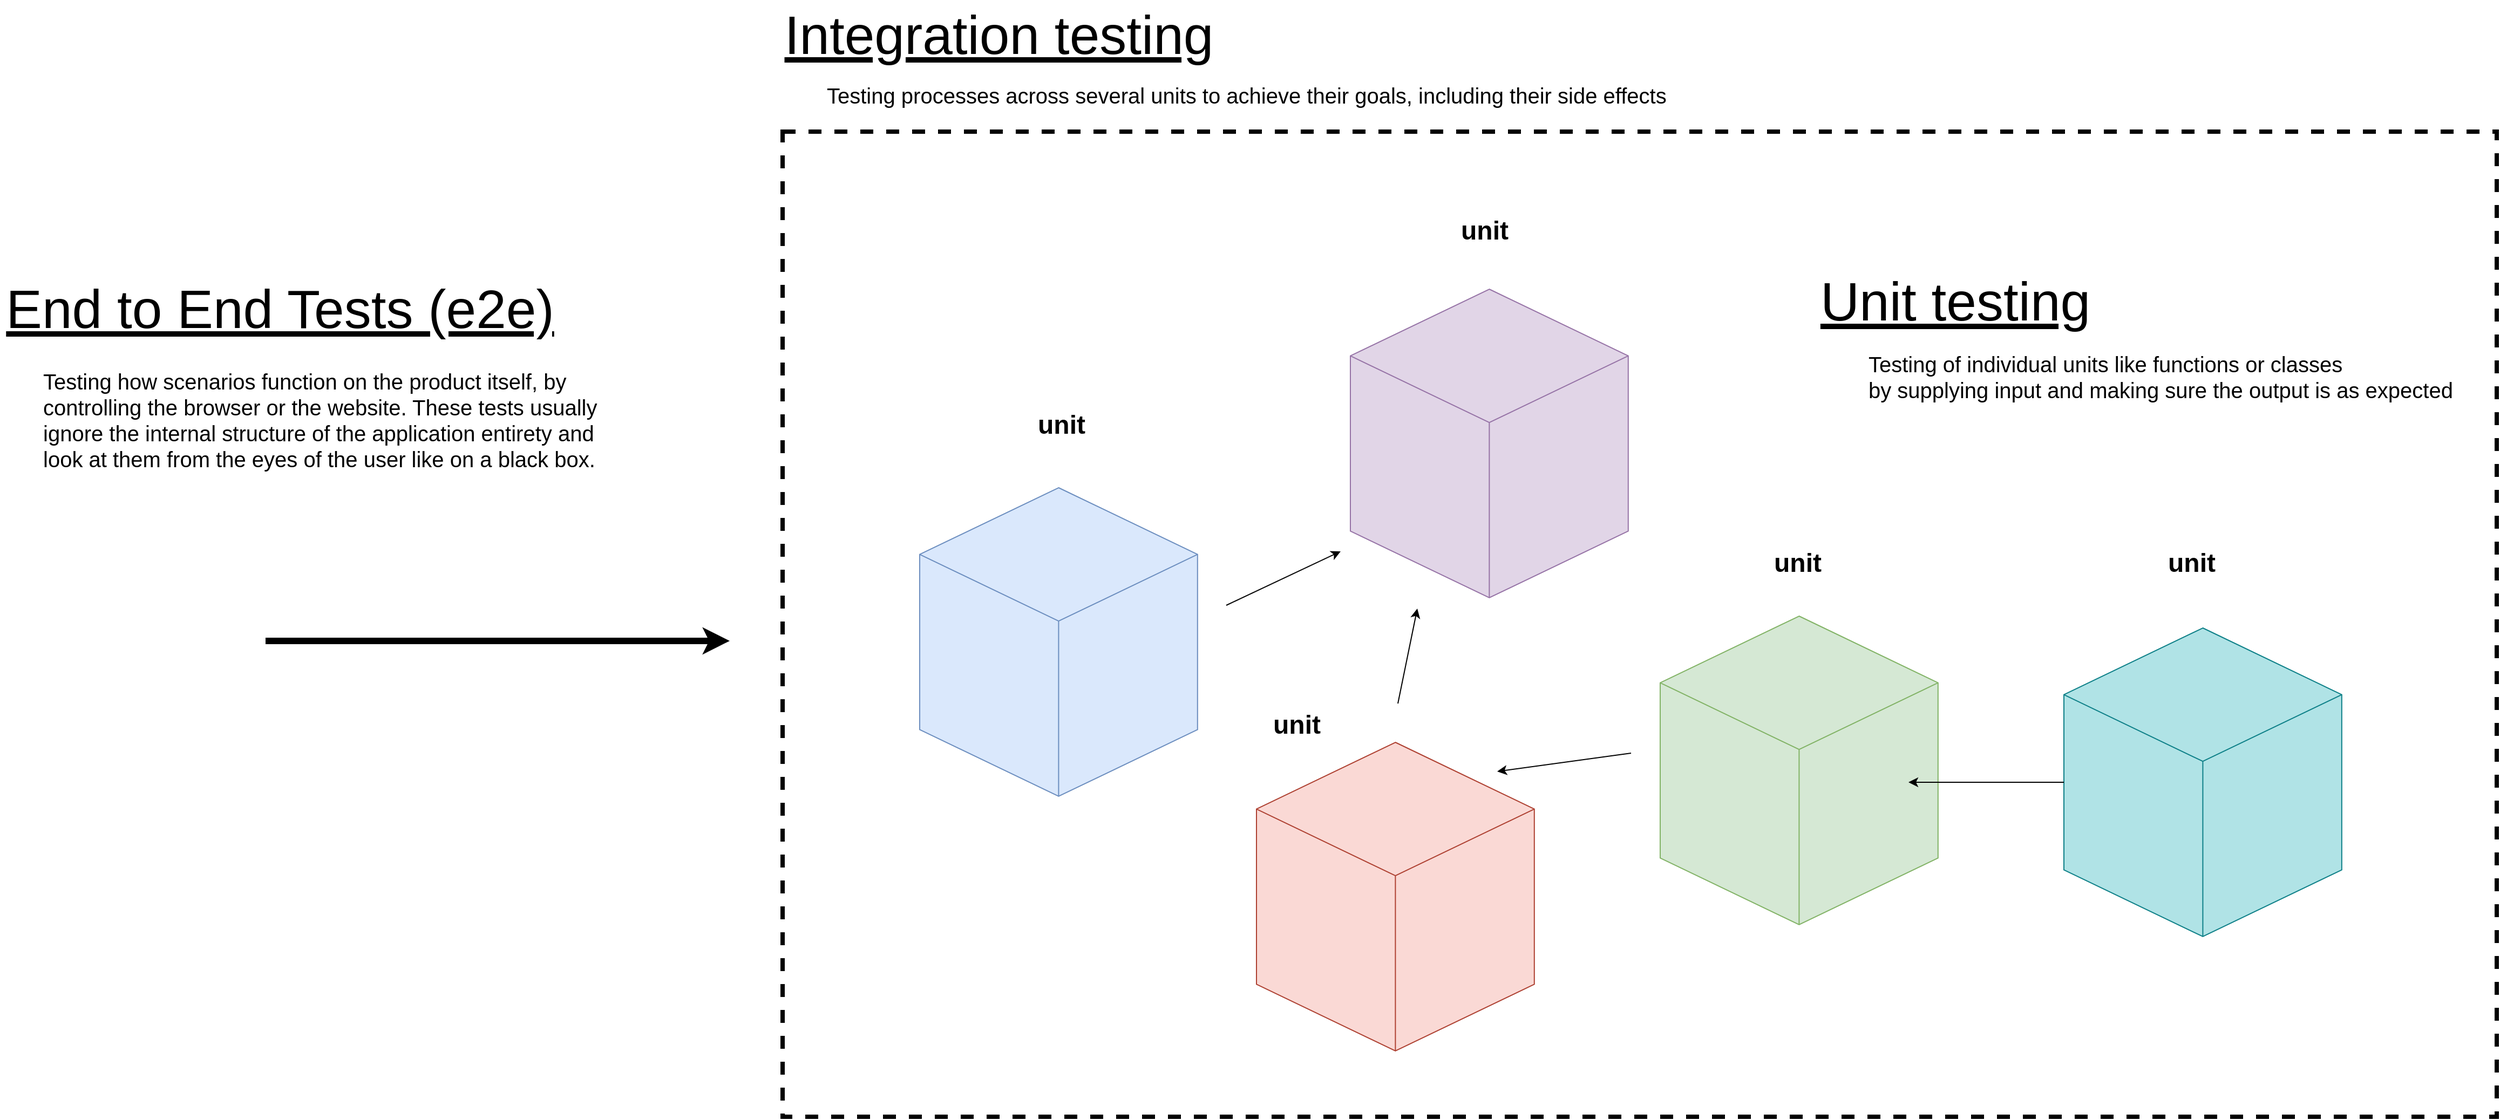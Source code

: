 <mxfile>
    <diagram name="unit, integration and e2e" id="x12cNBKXrtgSX1mlfftC">
        <mxGraphModel dx="4804" dy="2752" grid="0" gridSize="10" guides="1" tooltips="1" connect="1" arrows="1" fold="1" page="0" pageScale="1" pageWidth="827" pageHeight="1169" math="0" shadow="0">
            <root>
                <mxCell id="6vhHcOrtAI0BDtk76hpF-0"/>
                <mxCell id="6vhHcOrtAI0BDtk76hpF-1" parent="6vhHcOrtAI0BDtk76hpF-0"/>
                <mxCell id="6vhHcOrtAI0BDtk76hpF-21" value="" style="rounded=0;whiteSpace=wrap;html=1;strokeWidth=4;dashed=1;" vertex="1" parent="6vhHcOrtAI0BDtk76hpF-1">
                    <mxGeometry x="-1360" y="-1150" width="1588" height="913" as="geometry"/>
                </mxCell>
                <mxCell id="6vhHcOrtAI0BDtk76hpF-2" value="" style="html=1;whiteSpace=wrap;shape=isoCube2;backgroundOutline=1;isoAngle=15;fillColor=#dae8fc;strokeColor=#6c8ebf;" vertex="1" parent="6vhHcOrtAI0BDtk76hpF-1">
                    <mxGeometry x="-1233" y="-820" width="257.4" height="286" as="geometry"/>
                </mxCell>
                <mxCell id="6vhHcOrtAI0BDtk76hpF-6" value="unit" style="text;strokeColor=none;fillColor=none;html=1;fontSize=24;fontStyle=1;verticalAlign=middle;align=center;" vertex="1" parent="6vhHcOrtAI0BDtk76hpF-1">
                    <mxGeometry x="-1152" y="-898" width="100" height="40" as="geometry"/>
                </mxCell>
                <mxCell id="6vhHcOrtAI0BDtk76hpF-11" value="" style="html=1;whiteSpace=wrap;shape=isoCube2;backgroundOutline=1;isoAngle=15;fillColor=#e1d5e7;strokeColor=#9673a6;" vertex="1" parent="6vhHcOrtAI0BDtk76hpF-1">
                    <mxGeometry x="-834" y="-1004" width="257.4" height="286" as="geometry"/>
                </mxCell>
                <mxCell id="6vhHcOrtAI0BDtk76hpF-12" value="unit" style="text;strokeColor=none;fillColor=none;html=1;fontSize=24;fontStyle=1;verticalAlign=middle;align=center;" vertex="1" parent="6vhHcOrtAI0BDtk76hpF-1">
                    <mxGeometry x="-760" y="-1078" width="100" height="40" as="geometry"/>
                </mxCell>
                <mxCell id="6vhHcOrtAI0BDtk76hpF-13" value="" style="html=1;whiteSpace=wrap;shape=isoCube2;backgroundOutline=1;isoAngle=15;fillColor=#fad9d5;strokeColor=#ae4132;" vertex="1" parent="6vhHcOrtAI0BDtk76hpF-1">
                    <mxGeometry x="-921" y="-584" width="257.4" height="286" as="geometry"/>
                </mxCell>
                <mxCell id="6vhHcOrtAI0BDtk76hpF-14" value="unit" style="text;strokeColor=none;fillColor=none;html=1;fontSize=24;fontStyle=1;verticalAlign=middle;align=center;" vertex="1" parent="6vhHcOrtAI0BDtk76hpF-1">
                    <mxGeometry x="-934" y="-620" width="100" height="40" as="geometry"/>
                </mxCell>
                <mxCell id="6vhHcOrtAI0BDtk76hpF-15" value="" style="endArrow=classic;html=1;" edge="1" parent="6vhHcOrtAI0BDtk76hpF-1">
                    <mxGeometry width="50" height="50" relative="1" as="geometry">
                        <mxPoint x="-949" y="-711" as="sourcePoint"/>
                        <mxPoint x="-843" y="-761" as="targetPoint"/>
                    </mxGeometry>
                </mxCell>
                <mxCell id="6vhHcOrtAI0BDtk76hpF-16" value="" style="endArrow=classic;html=1;" edge="1" parent="6vhHcOrtAI0BDtk76hpF-1">
                    <mxGeometry width="50" height="50" relative="1" as="geometry">
                        <mxPoint x="-790" y="-620" as="sourcePoint"/>
                        <mxPoint x="-772" y="-708" as="targetPoint"/>
                    </mxGeometry>
                </mxCell>
                <mxCell id="6vhHcOrtAI0BDtk76hpF-17" value="" style="html=1;whiteSpace=wrap;shape=isoCube2;backgroundOutline=1;isoAngle=15;fillColor=#d5e8d4;strokeColor=#82b366;" vertex="1" parent="6vhHcOrtAI0BDtk76hpF-1">
                    <mxGeometry x="-547" y="-701" width="257.4" height="286" as="geometry"/>
                </mxCell>
                <mxCell id="6vhHcOrtAI0BDtk76hpF-18" value="unit" style="text;strokeColor=none;fillColor=none;html=1;fontSize=24;fontStyle=1;verticalAlign=middle;align=center;" vertex="1" parent="6vhHcOrtAI0BDtk76hpF-1">
                    <mxGeometry x="-470" y="-770" width="100" height="40" as="geometry"/>
                </mxCell>
                <mxCell id="6vhHcOrtAI0BDtk76hpF-19" value="" style="endArrow=classic;html=1;" edge="1" parent="6vhHcOrtAI0BDtk76hpF-1">
                    <mxGeometry width="50" height="50" relative="1" as="geometry">
                        <mxPoint x="-574" y="-574" as="sourcePoint"/>
                        <mxPoint x="-698" y="-557" as="targetPoint"/>
                    </mxGeometry>
                </mxCell>
                <mxCell id="6vhHcOrtAI0BDtk76hpF-22" value="Integration testing" style="text;html=1;align=center;verticalAlign=middle;resizable=0;points=[];autosize=1;strokeColor=none;fontSize=50;fontStyle=4" vertex="1" parent="6vhHcOrtAI0BDtk76hpF-1">
                    <mxGeometry x="-1364" y="-1272" width="407" height="64" as="geometry"/>
                </mxCell>
                <mxCell id="6vhHcOrtAI0BDtk76hpF-24" value="&lt;font style=&quot;font-size: 20px&quot;&gt;Testing of individual units like functions or classes &lt;br style=&quot;font-size: 20px&quot;&gt;by supplying input and making sure the output is as expected&lt;/font&gt;" style="text;html=1;align=left;verticalAlign=middle;resizable=0;points=[];autosize=1;strokeColor=none;fontSize=20;" vertex="1" parent="6vhHcOrtAI0BDtk76hpF-1">
                    <mxGeometry x="-356" y="-949" width="552" height="51" as="geometry"/>
                </mxCell>
                <mxCell id="6vhHcOrtAI0BDtk76hpF-25" value="&lt;font&gt;Testing processes across several units to achieve their goals, including their side effects&lt;br&gt;&lt;/font&gt;" style="text;html=1;align=left;verticalAlign=middle;resizable=0;points=[];autosize=1;strokeColor=none;fontSize=20;" vertex="1" parent="6vhHcOrtAI0BDtk76hpF-1">
                    <mxGeometry x="-1321" y="-1198" width="787" height="27" as="geometry"/>
                </mxCell>
                <mxCell id="6vhHcOrtAI0BDtk76hpF-26" value="Unit testing" style="text;html=1;align=center;verticalAlign=middle;resizable=0;points=[];autosize=1;strokeColor=none;fontSize=50;fontStyle=4" vertex="1" parent="6vhHcOrtAI0BDtk76hpF-1">
                    <mxGeometry x="-404" y="-1025" width="260" height="64" as="geometry"/>
                </mxCell>
                <mxCell id="6vhHcOrtAI0BDtk76hpF-27" value="" style="shape=image;verticalLabelPosition=bottom;labelBackgroundColor=#ffffff;verticalAlign=top;aspect=fixed;imageAspect=0;image=https://upload.wikimedia.org/wikipedia/commons/thumb/a/a5/Google_Chrome_icon_%28September_2014%29.svg/2048px-Google_Chrome_icon_%28September_2014%29.svg.png;" vertex="1" parent="6vhHcOrtAI0BDtk76hpF-1">
                    <mxGeometry x="-2078" y="-775" width="209" height="209" as="geometry"/>
                </mxCell>
                <mxCell id="6vhHcOrtAI0BDtk76hpF-29" value="" style="endArrow=classic;html=1;fontSize=20;strokeWidth=6;" edge="1" parent="6vhHcOrtAI0BDtk76hpF-1">
                    <mxGeometry width="50" height="50" relative="1" as="geometry">
                        <mxPoint x="-1839" y="-678" as="sourcePoint"/>
                        <mxPoint x="-1409" y="-678" as="targetPoint"/>
                    </mxGeometry>
                </mxCell>
                <mxCell id="6vhHcOrtAI0BDtk76hpF-30" value="End to End Tests (e2e)" style="text;html=1;align=center;verticalAlign=middle;resizable=0;points=[];autosize=1;strokeColor=none;fontSize=50;fontStyle=4" vertex="1" parent="6vhHcOrtAI0BDtk76hpF-1">
                    <mxGeometry x="-2085" y="-1018" width="517" height="64" as="geometry"/>
                </mxCell>
                <mxCell id="6vhHcOrtAI0BDtk76hpF-31" value="Testing how scenarios function on the product itself, by controlling the browser or the website. These tests usually ignore the internal structure of the application entirety and look at them from the eyes of the user like on a black box." style="text;whiteSpace=wrap;html=1;fontSize=20;" vertex="1" parent="6vhHcOrtAI0BDtk76hpF-1">
                    <mxGeometry x="-2046.998" y="-937.001" width="540" height="107" as="geometry"/>
                </mxCell>
                <mxCell id="6vhHcOrtAI0BDtk76hpF-32" value="" style="html=1;whiteSpace=wrap;shape=isoCube2;backgroundOutline=1;isoAngle=15;fillColor=#b0e3e6;strokeColor=#0e8088;" vertex="1" parent="6vhHcOrtAI0BDtk76hpF-1">
                    <mxGeometry x="-173" y="-690" width="257.4" height="286" as="geometry"/>
                </mxCell>
                <mxCell id="6vhHcOrtAI0BDtk76hpF-33" value="unit" style="text;strokeColor=none;fillColor=none;html=1;fontSize=24;fontStyle=1;verticalAlign=middle;align=center;" vertex="1" parent="6vhHcOrtAI0BDtk76hpF-1">
                    <mxGeometry x="-105" y="-770" width="100" height="40" as="geometry"/>
                </mxCell>
                <mxCell id="6vhHcOrtAI0BDtk76hpF-34" value="" style="endArrow=classic;html=1;" edge="1" parent="6vhHcOrtAI0BDtk76hpF-1" source="6vhHcOrtAI0BDtk76hpF-32">
                    <mxGeometry width="50" height="50" relative="1" as="geometry">
                        <mxPoint x="-115" y="-397" as="sourcePoint"/>
                        <mxPoint x="-317" y="-547" as="targetPoint"/>
                    </mxGeometry>
                </mxCell>
            </root>
        </mxGraphModel>
    </diagram>
    <diagram id="r5Dn1zWpjjlPNaQWMl9d" name="mock">
        <mxGraphModel dx="2573" dy="1666" grid="0" gridSize="10" guides="1" tooltips="1" connect="1" arrows="1" fold="1" page="0" pageScale="1" pageWidth="827" pageHeight="1169" math="0" shadow="0">
            <root>
                <mxCell id="0"/>
                <mxCell id="1" parent="0"/>
                <mxCell id="2" value="" style="html=1;whiteSpace=wrap;shape=isoCube2;backgroundOutline=1;isoAngle=15;fillColor=#dae8fc;strokeColor=#6c8ebf;" parent="1" vertex="1">
                    <mxGeometry x="-1233" y="-820" width="257.4" height="286" as="geometry"/>
                </mxCell>
                <mxCell id="3" value="Mock" style="text;strokeColor=none;fillColor=none;html=1;fontSize=24;fontStyle=1;verticalAlign=middle;align=center;" parent="1" vertex="1">
                    <mxGeometry x="-1233" y="-900" width="100" height="40" as="geometry"/>
                </mxCell>
                <mxCell id="4" value="Replace any dependecy / function with something we have full control" style="text;html=1;align=center;verticalAlign=middle;resizable=0;points=[];autosize=1;strokeColor=none;" parent="1" vertex="1">
                    <mxGeometry x="-1215" y="-858" width="380" height="17" as="geometry"/>
                </mxCell>
                <mxCell id="5" value="Capture Calls" style="text;strokeColor=none;fillColor=none;html=1;fontSize=24;fontStyle=0;verticalAlign=middle;align=center;" parent="1" vertex="1">
                    <mxGeometry x="-815" y="-830" width="100" height="40" as="geometry"/>
                </mxCell>
                <mxCell id="6" value="Set Return Values" style="text;strokeColor=none;fillColor=none;html=1;fontSize=24;fontStyle=0;verticalAlign=middle;align=center;" parent="1" vertex="1">
                    <mxGeometry x="-790" y="-776" width="100" height="40" as="geometry"/>
                </mxCell>
                <mxCell id="7" value="Change Implementation" style="text;strokeColor=none;fillColor=none;html=1;fontSize=24;fontStyle=0;verticalAlign=middle;align=center;" parent="1" vertex="1">
                    <mxGeometry x="-760" y="-720" width="100" height="40" as="geometry"/>
                </mxCell>
                <mxCell id="10" value="" style="endArrow=classic;html=1;" parent="1" edge="1">
                    <mxGeometry width="50" height="50" relative="1" as="geometry">
                        <mxPoint x="-950" y="-730" as="sourcePoint"/>
                        <mxPoint x="-850" y="-810" as="targetPoint"/>
                    </mxGeometry>
                </mxCell>
                <mxCell id="11" value="" style="endArrow=classic;html=1;" parent="1" edge="1">
                    <mxGeometry width="50" height="50" relative="1" as="geometry">
                        <mxPoint x="-950" y="-730" as="sourcePoint"/>
                        <mxPoint x="-850" y="-750" as="targetPoint"/>
                    </mxGeometry>
                </mxCell>
                <mxCell id="12" value="" style="endArrow=classic;html=1;" parent="1" edge="1">
                    <mxGeometry width="50" height="50" relative="1" as="geometry">
                        <mxPoint x="-950" y="-730" as="sourcePoint"/>
                        <mxPoint x="-850" y="-700" as="targetPoint"/>
                    </mxGeometry>
                </mxCell>
                <mxCell id="13" value="" style="endArrow=classic;html=1;exitX=0.257;exitY=-0.208;exitDx=0;exitDy=0;exitPerimeter=0;" parent="1" source="4" edge="1">
                    <mxGeometry width="50" height="50" relative="1" as="geometry">
                        <mxPoint x="-1120" y="-870" as="sourcePoint"/>
                        <mxPoint x="-1120" y="-950" as="targetPoint"/>
                    </mxGeometry>
                </mxCell>
                <mxCell id="14" value="jest.mock" style="text;html=1;align=center;verticalAlign=middle;resizable=0;points=[];autosize=1;strokeColor=#9673a6;fillColor=#e1d5e7;" parent="1" vertex="1">
                    <mxGeometry x="-1155" y="-980" width="70" height="20" as="geometry"/>
                </mxCell>
                <mxCell id="16" value="" style="endArrow=classic;html=1;exitX=0.434;exitY=-0.208;exitDx=0;exitDy=0;exitPerimeter=0;" parent="1" source="4" edge="1">
                    <mxGeometry width="50" height="50" relative="1" as="geometry">
                        <mxPoint x="-1050" y="-870" as="sourcePoint"/>
                        <mxPoint x="-1050" y="-950" as="targetPoint"/>
                    </mxGeometry>
                </mxCell>
                <mxCell id="17" value="jest.fn" style="text;html=1;align=center;verticalAlign=middle;resizable=0;points=[];autosize=1;strokeColor=#9673a6;fillColor=#e1d5e7;" parent="1" vertex="1">
                    <mxGeometry x="-1070" y="-980" width="50" height="20" as="geometry"/>
                </mxCell>
            </root>
        </mxGraphModel>
    </diagram>
    <diagram name="http example" id="kaVHKERgIo13DK7eJ2So">
        <mxGraphModel dx="3643" dy="2179" grid="0" gridSize="10" guides="1" tooltips="1" connect="1" arrows="1" fold="1" page="0" pageScale="1" pageWidth="827" pageHeight="1169" math="0" shadow="0">
            <root>
                <mxCell id="PHvKqXrv2ASwq-ADqtjm-0"/>
                <mxCell id="PHvKqXrv2ASwq-ADqtjm-1" parent="PHvKqXrv2ASwq-ADqtjm-0"/>
                <mxCell id="PHvKqXrv2ASwq-ADqtjm-2" value="" style="html=1;whiteSpace=wrap;shape=isoCube2;backgroundOutline=1;isoAngle=15;fillColor=#dae8fc;strokeColor=#6c8ebf;" parent="PHvKqXrv2ASwq-ADqtjm-1" vertex="1">
                    <mxGeometry x="-1233" y="-820" width="257.4" height="286" as="geometry"/>
                </mxCell>
                <mxCell id="PHvKqXrv2ASwq-ADqtjm-11" value="" style="endArrow=classic;html=1;exitX=0.257;exitY=-0.208;exitDx=0;exitDy=0;exitPerimeter=0;" parent="PHvKqXrv2ASwq-ADqtjm-1" edge="1">
                    <mxGeometry width="50" height="50" relative="1" as="geometry">
                        <mxPoint x="-949.77" y="-667" as="sourcePoint"/>
                        <mxPoint x="-770" y="-667" as="targetPoint"/>
                    </mxGeometry>
                </mxCell>
                <mxCell id="PHvKqXrv2ASwq-ADqtjm-15" value="HTTP GET" style="edgeLabel;html=1;align=center;verticalAlign=middle;resizable=0;points=[];" parent="PHvKqXrv2ASwq-ADqtjm-11" vertex="1" connectable="0">
                    <mxGeometry x="-0.193" y="1" relative="1" as="geometry">
                        <mxPoint x="17" y="-9" as="offset"/>
                    </mxGeometry>
                </mxCell>
                <mxCell id="PHvKqXrv2ASwq-ADqtjm-12" value="server" style="text;html=1;align=center;verticalAlign=middle;resizable=0;points=[];autosize=1;strokeColor=#9673a6;fillColor=#e1d5e7;" parent="PHvKqXrv2ASwq-ADqtjm-1" vertex="1">
                    <mxGeometry x="-750" y="-680" width="50" height="20" as="geometry"/>
                </mxCell>
                <mxCell id="HzUKqLKGsVVm7I5SlXb4-0" value="Mock" style="text;strokeColor=none;fillColor=none;html=1;fontSize=24;fontStyle=1;verticalAlign=middle;align=center;" parent="PHvKqXrv2ASwq-ADqtjm-1" vertex="1">
                    <mxGeometry x="-1090" y="-680" width="100" height="40" as="geometry"/>
                </mxCell>
            </root>
        </mxGraphModel>
    </diagram>
    <diagram name="axios" id="qBLsFq4HSGiNUnmWb3Ap">
        <mxGraphModel dx="3409" dy="1875" grid="0" gridSize="10" guides="1" tooltips="1" connect="1" arrows="1" fold="1" page="0" pageScale="1" pageWidth="827" pageHeight="1169" math="0" shadow="0">
            <root>
                <mxCell id="XwWoPTn23EvsQ1Lf9ec8-0"/>
                <mxCell id="XwWoPTn23EvsQ1Lf9ec8-1" parent="XwWoPTn23EvsQ1Lf9ec8-0"/>
                <mxCell id="XwWoPTn23EvsQ1Lf9ec8-2" value="" style="html=1;whiteSpace=wrap;shape=isoCube2;backgroundOutline=1;isoAngle=15;fillColor=#dae8fc;strokeColor=#6c8ebf;" parent="XwWoPTn23EvsQ1Lf9ec8-1" vertex="1">
                    <mxGeometry x="-1233" y="-820" width="257.4" height="286" as="geometry"/>
                </mxCell>
                <mxCell id="XwWoPTn23EvsQ1Lf9ec8-3" value="" style="endArrow=classic;html=1;exitX=0.257;exitY=-0.208;exitDx=0;exitDy=0;exitPerimeter=0;" parent="XwWoPTn23EvsQ1Lf9ec8-1" edge="1">
                    <mxGeometry width="50" height="50" relative="1" as="geometry">
                        <mxPoint x="-949.77" y="-667" as="sourcePoint"/>
                        <mxPoint x="-845" y="-667" as="targetPoint"/>
                    </mxGeometry>
                </mxCell>
                <mxCell id="XwWoPTn23EvsQ1Lf9ec8-4" value="HTTP GET" style="edgeLabel;html=1;align=center;verticalAlign=middle;resizable=0;points=[];" parent="XwWoPTn23EvsQ1Lf9ec8-3" vertex="1" connectable="0">
                    <mxGeometry x="-0.193" y="1" relative="1" as="geometry">
                        <mxPoint x="17" y="-9" as="offset"/>
                    </mxGeometry>
                </mxCell>
                <mxCell id="XwWoPTn23EvsQ1Lf9ec8-5" value="server" style="text;html=1;align=center;verticalAlign=middle;resizable=0;points=[];autosize=1;strokeColor=#9673a6;fillColor=#e1d5e7;" parent="XwWoPTn23EvsQ1Lf9ec8-1" vertex="1">
                    <mxGeometry x="-736" y="-606" width="50" height="20" as="geometry"/>
                </mxCell>
                <mxCell id="XwWoPTn23EvsQ1Lf9ec8-6" value="axios" style="text;strokeColor=none;fillColor=none;html=1;fontSize=24;fontStyle=1;verticalAlign=middle;align=center;" parent="XwWoPTn23EvsQ1Lf9ec8-1" vertex="1">
                    <mxGeometry x="-1098" y="-680" width="100" height="40" as="geometry"/>
                </mxCell>
                <mxCell id="XwWoPTn23EvsQ1Lf9ec8-7" value="" style="html=1;whiteSpace=wrap;shape=isoCube2;backgroundOutline=1;isoAngle=15;fillColor=#dae8fc;strokeColor=#6c8ebf;" parent="XwWoPTn23EvsQ1Lf9ec8-1" vertex="1">
                    <mxGeometry x="-1634" y="-813" width="257.4" height="286" as="geometry"/>
                </mxCell>
                <mxCell id="XwWoPTn23EvsQ1Lf9ec8-8" value="Module" style="text;strokeColor=none;fillColor=none;html=1;fontSize=24;fontStyle=1;verticalAlign=middle;align=center;" parent="XwWoPTn23EvsQ1Lf9ec8-1" vertex="1">
                    <mxGeometry x="-1493" y="-667" width="100" height="40" as="geometry"/>
                </mxCell>
                <mxCell id="XwWoPTn23EvsQ1Lf9ec8-9" value="" style="endArrow=classic;html=1;exitX=0.257;exitY=-0.208;exitDx=0;exitDy=0;exitPerimeter=0;" parent="XwWoPTn23EvsQ1Lf9ec8-1" edge="1">
                    <mxGeometry width="50" height="50" relative="1" as="geometry">
                        <mxPoint x="-1373" y="-660" as="sourcePoint"/>
                        <mxPoint x="-1193.23" y="-660" as="targetPoint"/>
                    </mxGeometry>
                </mxCell>
                <mxCell id="XwWoPTn23EvsQ1Lf9ec8-10" value="Needs to fetch jokes" style="edgeLabel;html=1;align=center;verticalAlign=middle;resizable=0;points=[];" parent="XwWoPTn23EvsQ1Lf9ec8-9" vertex="1" connectable="0">
                    <mxGeometry x="-0.193" y="1" relative="1" as="geometry">
                        <mxPoint y="-9" as="offset"/>
                    </mxGeometry>
                </mxCell>
                <mxCell id="XwWoPTn23EvsQ1Lf9ec8-11" value="" style="shape=image;verticalLabelPosition=bottom;labelBackgroundColor=#ffffff;verticalAlign=top;aspect=fixed;imageAspect=0;image=https://api.chucknorris.io/img/chucknorris_logo_coloured_small.png;" parent="XwWoPTn23EvsQ1Lf9ec8-1" vertex="1">
                    <mxGeometry x="-808" y="-733.57" width="186" height="113.15" as="geometry"/>
                </mxCell>
            </root>
        </mxGraphModel>
    </diagram>
    <diagram name="mock 2" id="0GE98rKwwRiLgdztYlWV">
        <mxGraphModel dx="3643" dy="2179" grid="0" gridSize="10" guides="1" tooltips="1" connect="1" arrows="1" fold="1" page="0" pageScale="1" pageWidth="827" pageHeight="1169" math="0" shadow="0">
            <root>
                <mxCell id="GXPSEfMalpAZ8-Xws43X-0"/>
                <mxCell id="GXPSEfMalpAZ8-Xws43X-1" parent="GXPSEfMalpAZ8-Xws43X-0"/>
                <mxCell id="GXPSEfMalpAZ8-Xws43X-2" value="" style="html=1;whiteSpace=wrap;shape=isoCube2;backgroundOutline=1;isoAngle=15;fillColor=#dae8fc;strokeColor=#6c8ebf;" parent="GXPSEfMalpAZ8-Xws43X-1" vertex="1">
                    <mxGeometry x="-1233" y="-820" width="257.4" height="286" as="geometry"/>
                </mxCell>
                <mxCell id="GXPSEfMalpAZ8-Xws43X-3" value="" style="endArrow=classic;html=1;exitX=0.257;exitY=-0.208;exitDx=0;exitDy=0;exitPerimeter=0;" parent="GXPSEfMalpAZ8-Xws43X-1" edge="1">
                    <mxGeometry width="50" height="50" relative="1" as="geometry">
                        <mxPoint x="-949.77" y="-667" as="sourcePoint"/>
                        <mxPoint x="-790" y="-667" as="targetPoint"/>
                    </mxGeometry>
                </mxCell>
                <mxCell id="GXPSEfMalpAZ8-Xws43X-4" value="return" style="edgeLabel;html=1;align=center;verticalAlign=middle;resizable=0;points=[];" parent="GXPSEfMalpAZ8-Xws43X-3" vertex="1" connectable="0">
                    <mxGeometry x="-0.193" y="1" relative="1" as="geometry">
                        <mxPoint x="17" y="-9" as="offset"/>
                    </mxGeometry>
                </mxCell>
                <mxCell id="GXPSEfMalpAZ8-Xws43X-5" value="values" style="text;html=1;align=center;verticalAlign=middle;resizable=0;points=[];autosize=1;strokeColor=#9673a6;fillColor=#e1d5e7;fontSize=40;" parent="GXPSEfMalpAZ8-Xws43X-1" vertex="1">
                    <mxGeometry x="-767" y="-692" width="126" height="52" as="geometry"/>
                </mxCell>
                <mxCell id="GXPSEfMalpAZ8-Xws43X-6" value="Mock" style="text;strokeColor=none;fillColor=none;html=1;fontSize=24;fontStyle=1;verticalAlign=middle;align=center;" parent="GXPSEfMalpAZ8-Xws43X-1" vertex="1">
                    <mxGeometry x="-1094" y="-674" width="100" height="40" as="geometry"/>
                </mxCell>
                <mxCell id="GXPSEfMalpAZ8-Xws43X-8" value="" style="endArrow=classic;html=1;" parent="GXPSEfMalpAZ8-Xws43X-1" edge="1">
                    <mxGeometry width="50" height="50" relative="1" as="geometry">
                        <mxPoint x="-1391" y="-660" as="sourcePoint"/>
                        <mxPoint x="-1261.23" y="-660.24" as="targetPoint"/>
                    </mxGeometry>
                </mxCell>
                <mxCell id="GXPSEfMalpAZ8-Xws43X-10" value="inputs" style="text;html=1;align=center;verticalAlign=middle;resizable=0;points=[];autosize=1;strokeColor=#9673a6;fillColor=#e1d5e7;fontSize=40;" parent="GXPSEfMalpAZ8-Xws43X-1" vertex="1">
                    <mxGeometry x="-1525" y="-686" width="117" height="52" as="geometry"/>
                </mxCell>
                <mxCell id="GXPSEfMalpAZ8-Xws43X-14" value="" style="html=1;verticalLabelPosition=bottom;align=center;labelBackgroundColor=#ffffff;verticalAlign=top;strokeWidth=2;strokeColor=#0080F0;shadow=0;dashed=0;shape=mxgraph.ios7.icons.reload;fontSize=20;" parent="GXPSEfMalpAZ8-Xws43X-1" vertex="1">
                    <mxGeometry x="-1146.89" y="-786" width="56.89" height="64" as="geometry"/>
                </mxCell>
                <mxCell id="GXPSEfMalpAZ8-Xws43X-15" value="implementation" style="text;html=1;align=center;verticalAlign=middle;resizable=0;points=[];autosize=1;strokeColor=none;fontSize=10;" parent="GXPSEfMalpAZ8-Xws43X-1" vertex="1">
                    <mxGeometry x="-1122" y="-770" width="78" height="16" as="geometry"/>
                </mxCell>
            </root>
        </mxGraphModel>
    </diagram>
</mxfile>